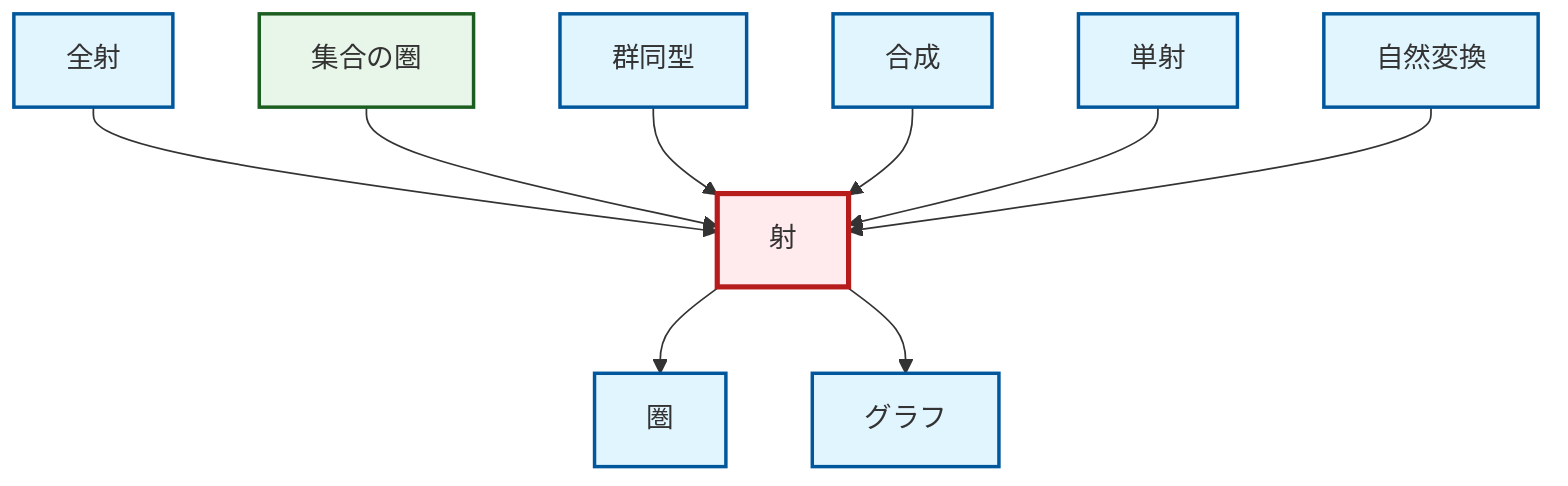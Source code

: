 graph TD
    classDef definition fill:#e1f5fe,stroke:#01579b,stroke-width:2px
    classDef theorem fill:#f3e5f5,stroke:#4a148c,stroke-width:2px
    classDef axiom fill:#fff3e0,stroke:#e65100,stroke-width:2px
    classDef example fill:#e8f5e9,stroke:#1b5e20,stroke-width:2px
    classDef current fill:#ffebee,stroke:#b71c1c,stroke-width:3px
    def-isomorphism["群同型"]:::definition
    def-monomorphism["単射"]:::definition
    def-morphism["射"]:::definition
    ex-set-category["集合の圏"]:::example
    def-composition["合成"]:::definition
    def-graph["グラフ"]:::definition
    def-category["圏"]:::definition
    def-natural-transformation["自然変換"]:::definition
    def-epimorphism["全射"]:::definition
    def-epimorphism --> def-morphism
    ex-set-category --> def-morphism
    def-isomorphism --> def-morphism
    def-morphism --> def-category
    def-composition --> def-morphism
    def-monomorphism --> def-morphism
    def-morphism --> def-graph
    def-natural-transformation --> def-morphism
    class def-morphism current